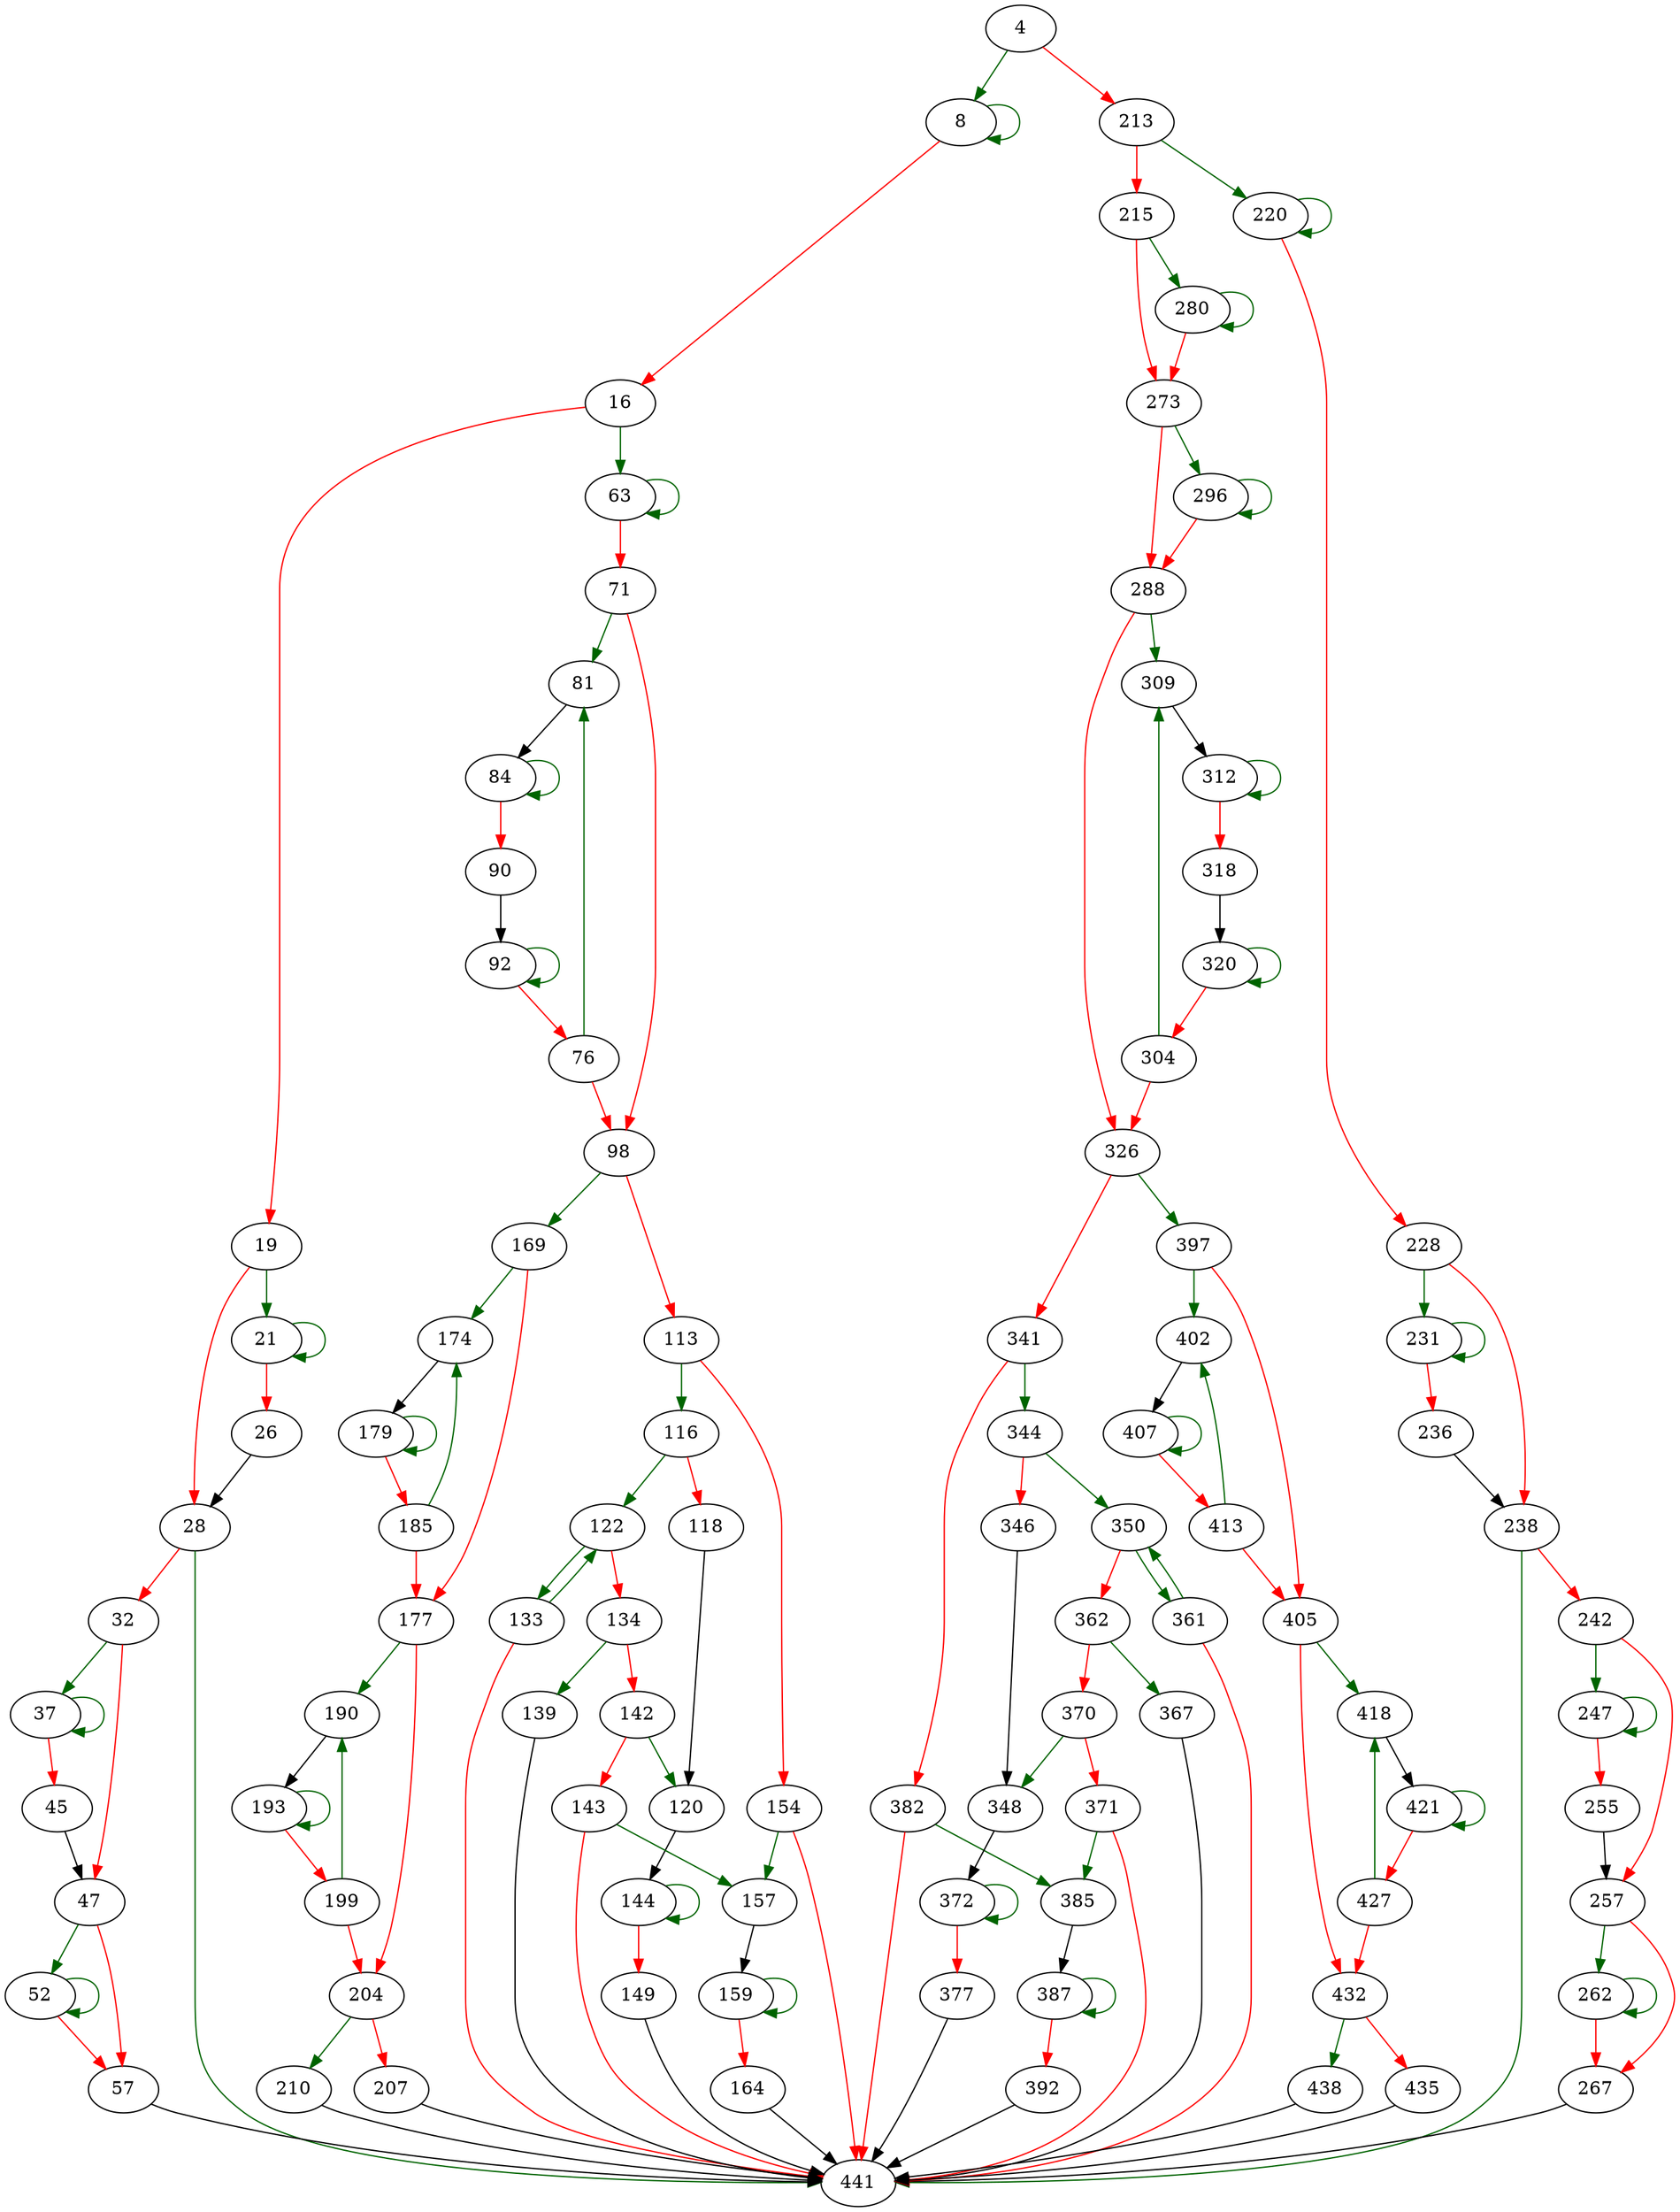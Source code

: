 strict digraph "strnumcmp" {
	// Node definitions.
	4 [entry=true];
	8;
	213;
	16;
	63;
	19;
	21;
	28;
	26;
	441;
	32;
	37;
	47;
	45;
	52;
	57;
	71;
	81;
	98;
	76;
	84;
	90;
	92;
	169;
	113;
	116;
	154;
	122;
	118;
	120;
	144;
	133;
	134;
	139;
	142;
	143;
	157;
	149;
	159;
	164;
	174;
	177;
	179;
	190;
	204;
	185;
	193;
	199;
	210;
	207;
	220;
	215;
	280;
	273;
	228;
	231;
	238;
	236;
	242;
	247;
	257;
	255;
	262;
	267;
	296;
	288;
	309;
	326;
	304;
	312;
	318;
	320;
	397;
	341;
	344;
	382;
	350;
	346;
	348;
	372;
	361;
	362;
	367;
	370;
	371;
	385;
	377;
	387;
	392;
	402;
	405;
	407;
	418;
	432;
	413;
	421;
	427;
	438;
	435;

	// Edge definitions.
	4 -> 8 [
		color=darkgreen
		cond=true
	];
	4 -> 213 [
		color=red
		cond=false
	];
	8 -> 8 [
		color=darkgreen
		cond=true
	];
	8 -> 16 [
		color=red
		cond=false
	];
	213 -> 220 [
		color=darkgreen
		cond=true
	];
	213 -> 215 [
		color=red
		cond=false
	];
	16 -> 63 [
		color=darkgreen
		cond=true
	];
	16 -> 19 [
		color=red
		cond=false
	];
	63 -> 63 [
		color=darkgreen
		cond=true
	];
	63 -> 71 [
		color=red
		cond=false
	];
	19 -> 21 [
		color=darkgreen
		cond=true
	];
	19 -> 28 [
		color=red
		cond=false
	];
	21 -> 21 [
		color=darkgreen
		cond=true
	];
	21 -> 26 [
		color=red
		cond=false
	];
	28 -> 441 [
		color=darkgreen
		cond=true
	];
	28 -> 32 [
		color=red
		cond=false
	];
	26 -> 28;
	32 -> 37 [
		color=darkgreen
		cond=true
	];
	32 -> 47 [
		color=red
		cond=false
	];
	37 -> 37 [
		color=darkgreen
		cond=true
	];
	37 -> 45 [
		color=red
		cond=false
	];
	47 -> 52 [
		color=darkgreen
		cond=true
	];
	47 -> 57 [
		color=red
		cond=false
	];
	45 -> 47;
	52 -> 52 [
		color=darkgreen
		cond=true
	];
	52 -> 57 [
		color=red
		cond=false
	];
	57 -> 441;
	71 -> 81 [
		color=darkgreen
		cond=true
	];
	71 -> 98 [
		color=red
		cond=false
	];
	81 -> 84;
	98 -> 169 [
		color=darkgreen
		cond=true
	];
	98 -> 113 [
		color=red
		cond=false
	];
	76 -> 81 [
		color=darkgreen
		cond=true
	];
	76 -> 98 [
		color=red
		cond=false
	];
	84 -> 84 [
		color=darkgreen
		cond=true
	];
	84 -> 90 [
		color=red
		cond=false
	];
	90 -> 92;
	92 -> 76 [
		color=red
		cond=false
	];
	92 -> 92 [
		color=darkgreen
		cond=true
	];
	169 -> 174 [
		color=darkgreen
		cond=true
	];
	169 -> 177 [
		color=red
		cond=false
	];
	113 -> 116 [
		color=darkgreen
		cond=true
	];
	113 -> 154 [
		color=red
		cond=false
	];
	116 -> 122 [
		color=darkgreen
		cond=true
	];
	116 -> 118 [
		color=red
		cond=false
	];
	154 -> 441 [
		color=red
		cond=false
	];
	154 -> 157 [
		color=darkgreen
		cond=true
	];
	122 -> 133 [
		color=darkgreen
		cond=true
	];
	122 -> 134 [
		color=red
		cond=false
	];
	118 -> 120;
	120 -> 144;
	144 -> 144 [
		color=darkgreen
		cond=true
	];
	144 -> 149 [
		color=red
		cond=false
	];
	133 -> 441 [
		color=red
		cond=false
	];
	133 -> 122 [
		color=darkgreen
		cond=true
	];
	134 -> 139 [
		color=darkgreen
		cond=true
	];
	134 -> 142 [
		color=red
		cond=false
	];
	139 -> 441;
	142 -> 120 [
		color=darkgreen
		cond=true
	];
	142 -> 143 [
		color=red
		cond=false
	];
	143 -> 441 [
		color=red
		cond=false
	];
	143 -> 157 [
		color=darkgreen
		cond=true
	];
	157 -> 159;
	149 -> 441;
	159 -> 159 [
		color=darkgreen
		cond=true
	];
	159 -> 164 [
		color=red
		cond=false
	];
	164 -> 441;
	174 -> 179;
	177 -> 190 [
		color=darkgreen
		cond=true
	];
	177 -> 204 [
		color=red
		cond=false
	];
	179 -> 179 [
		color=darkgreen
		cond=true
	];
	179 -> 185 [
		color=red
		cond=false
	];
	190 -> 193;
	204 -> 210 [
		color=darkgreen
		cond=true
	];
	204 -> 207 [
		color=red
		cond=false
	];
	185 -> 174 [
		color=darkgreen
		cond=true
	];
	185 -> 177 [
		color=red
		cond=false
	];
	193 -> 193 [
		color=darkgreen
		cond=true
	];
	193 -> 199 [
		color=red
		cond=false
	];
	199 -> 190 [
		color=darkgreen
		cond=true
	];
	199 -> 204 [
		color=red
		cond=false
	];
	210 -> 441;
	207 -> 441;
	220 -> 220 [
		color=darkgreen
		cond=true
	];
	220 -> 228 [
		color=red
		cond=false
	];
	215 -> 280 [
		color=darkgreen
		cond=true
	];
	215 -> 273 [
		color=red
		cond=false
	];
	280 -> 280 [
		color=darkgreen
		cond=true
	];
	280 -> 273 [
		color=red
		cond=false
	];
	273 -> 296 [
		color=darkgreen
		cond=true
	];
	273 -> 288 [
		color=red
		cond=false
	];
	228 -> 231 [
		color=darkgreen
		cond=true
	];
	228 -> 238 [
		color=red
		cond=false
	];
	231 -> 231 [
		color=darkgreen
		cond=true
	];
	231 -> 236 [
		color=red
		cond=false
	];
	238 -> 441 [
		color=darkgreen
		cond=true
	];
	238 -> 242 [
		color=red
		cond=false
	];
	236 -> 238;
	242 -> 247 [
		color=darkgreen
		cond=true
	];
	242 -> 257 [
		color=red
		cond=false
	];
	247 -> 247 [
		color=darkgreen
		cond=true
	];
	247 -> 255 [
		color=red
		cond=false
	];
	257 -> 262 [
		color=darkgreen
		cond=true
	];
	257 -> 267 [
		color=red
		cond=false
	];
	255 -> 257;
	262 -> 262 [
		color=darkgreen
		cond=true
	];
	262 -> 267 [
		color=red
		cond=false
	];
	267 -> 441;
	296 -> 296 [
		color=darkgreen
		cond=true
	];
	296 -> 288 [
		color=red
		cond=false
	];
	288 -> 309 [
		color=darkgreen
		cond=true
	];
	288 -> 326 [
		color=red
		cond=false
	];
	309 -> 312;
	326 -> 397 [
		color=darkgreen
		cond=true
	];
	326 -> 341 [
		color=red
		cond=false
	];
	304 -> 309 [
		color=darkgreen
		cond=true
	];
	304 -> 326 [
		color=red
		cond=false
	];
	312 -> 312 [
		color=darkgreen
		cond=true
	];
	312 -> 318 [
		color=red
		cond=false
	];
	318 -> 320;
	320 -> 304 [
		color=red
		cond=false
	];
	320 -> 320 [
		color=darkgreen
		cond=true
	];
	397 -> 402 [
		color=darkgreen
		cond=true
	];
	397 -> 405 [
		color=red
		cond=false
	];
	341 -> 344 [
		color=darkgreen
		cond=true
	];
	341 -> 382 [
		color=red
		cond=false
	];
	344 -> 350 [
		color=darkgreen
		cond=true
	];
	344 -> 346 [
		color=red
		cond=false
	];
	382 -> 441 [
		color=red
		cond=false
	];
	382 -> 385 [
		color=darkgreen
		cond=true
	];
	350 -> 361 [
		color=darkgreen
		cond=true
	];
	350 -> 362 [
		color=red
		cond=false
	];
	346 -> 348;
	348 -> 372;
	372 -> 372 [
		color=darkgreen
		cond=true
	];
	372 -> 377 [
		color=red
		cond=false
	];
	361 -> 441 [
		color=red
		cond=false
	];
	361 -> 350 [
		color=darkgreen
		cond=true
	];
	362 -> 367 [
		color=darkgreen
		cond=true
	];
	362 -> 370 [
		color=red
		cond=false
	];
	367 -> 441;
	370 -> 348 [
		color=darkgreen
		cond=true
	];
	370 -> 371 [
		color=red
		cond=false
	];
	371 -> 441 [
		color=red
		cond=false
	];
	371 -> 385 [
		color=darkgreen
		cond=true
	];
	385 -> 387;
	377 -> 441;
	387 -> 387 [
		color=darkgreen
		cond=true
	];
	387 -> 392 [
		color=red
		cond=false
	];
	392 -> 441;
	402 -> 407;
	405 -> 418 [
		color=darkgreen
		cond=true
	];
	405 -> 432 [
		color=red
		cond=false
	];
	407 -> 407 [
		color=darkgreen
		cond=true
	];
	407 -> 413 [
		color=red
		cond=false
	];
	418 -> 421;
	432 -> 438 [
		color=darkgreen
		cond=true
	];
	432 -> 435 [
		color=red
		cond=false
	];
	413 -> 402 [
		color=darkgreen
		cond=true
	];
	413 -> 405 [
		color=red
		cond=false
	];
	421 -> 421 [
		color=darkgreen
		cond=true
	];
	421 -> 427 [
		color=red
		cond=false
	];
	427 -> 418 [
		color=darkgreen
		cond=true
	];
	427 -> 432 [
		color=red
		cond=false
	];
	438 -> 441;
	435 -> 441;
}